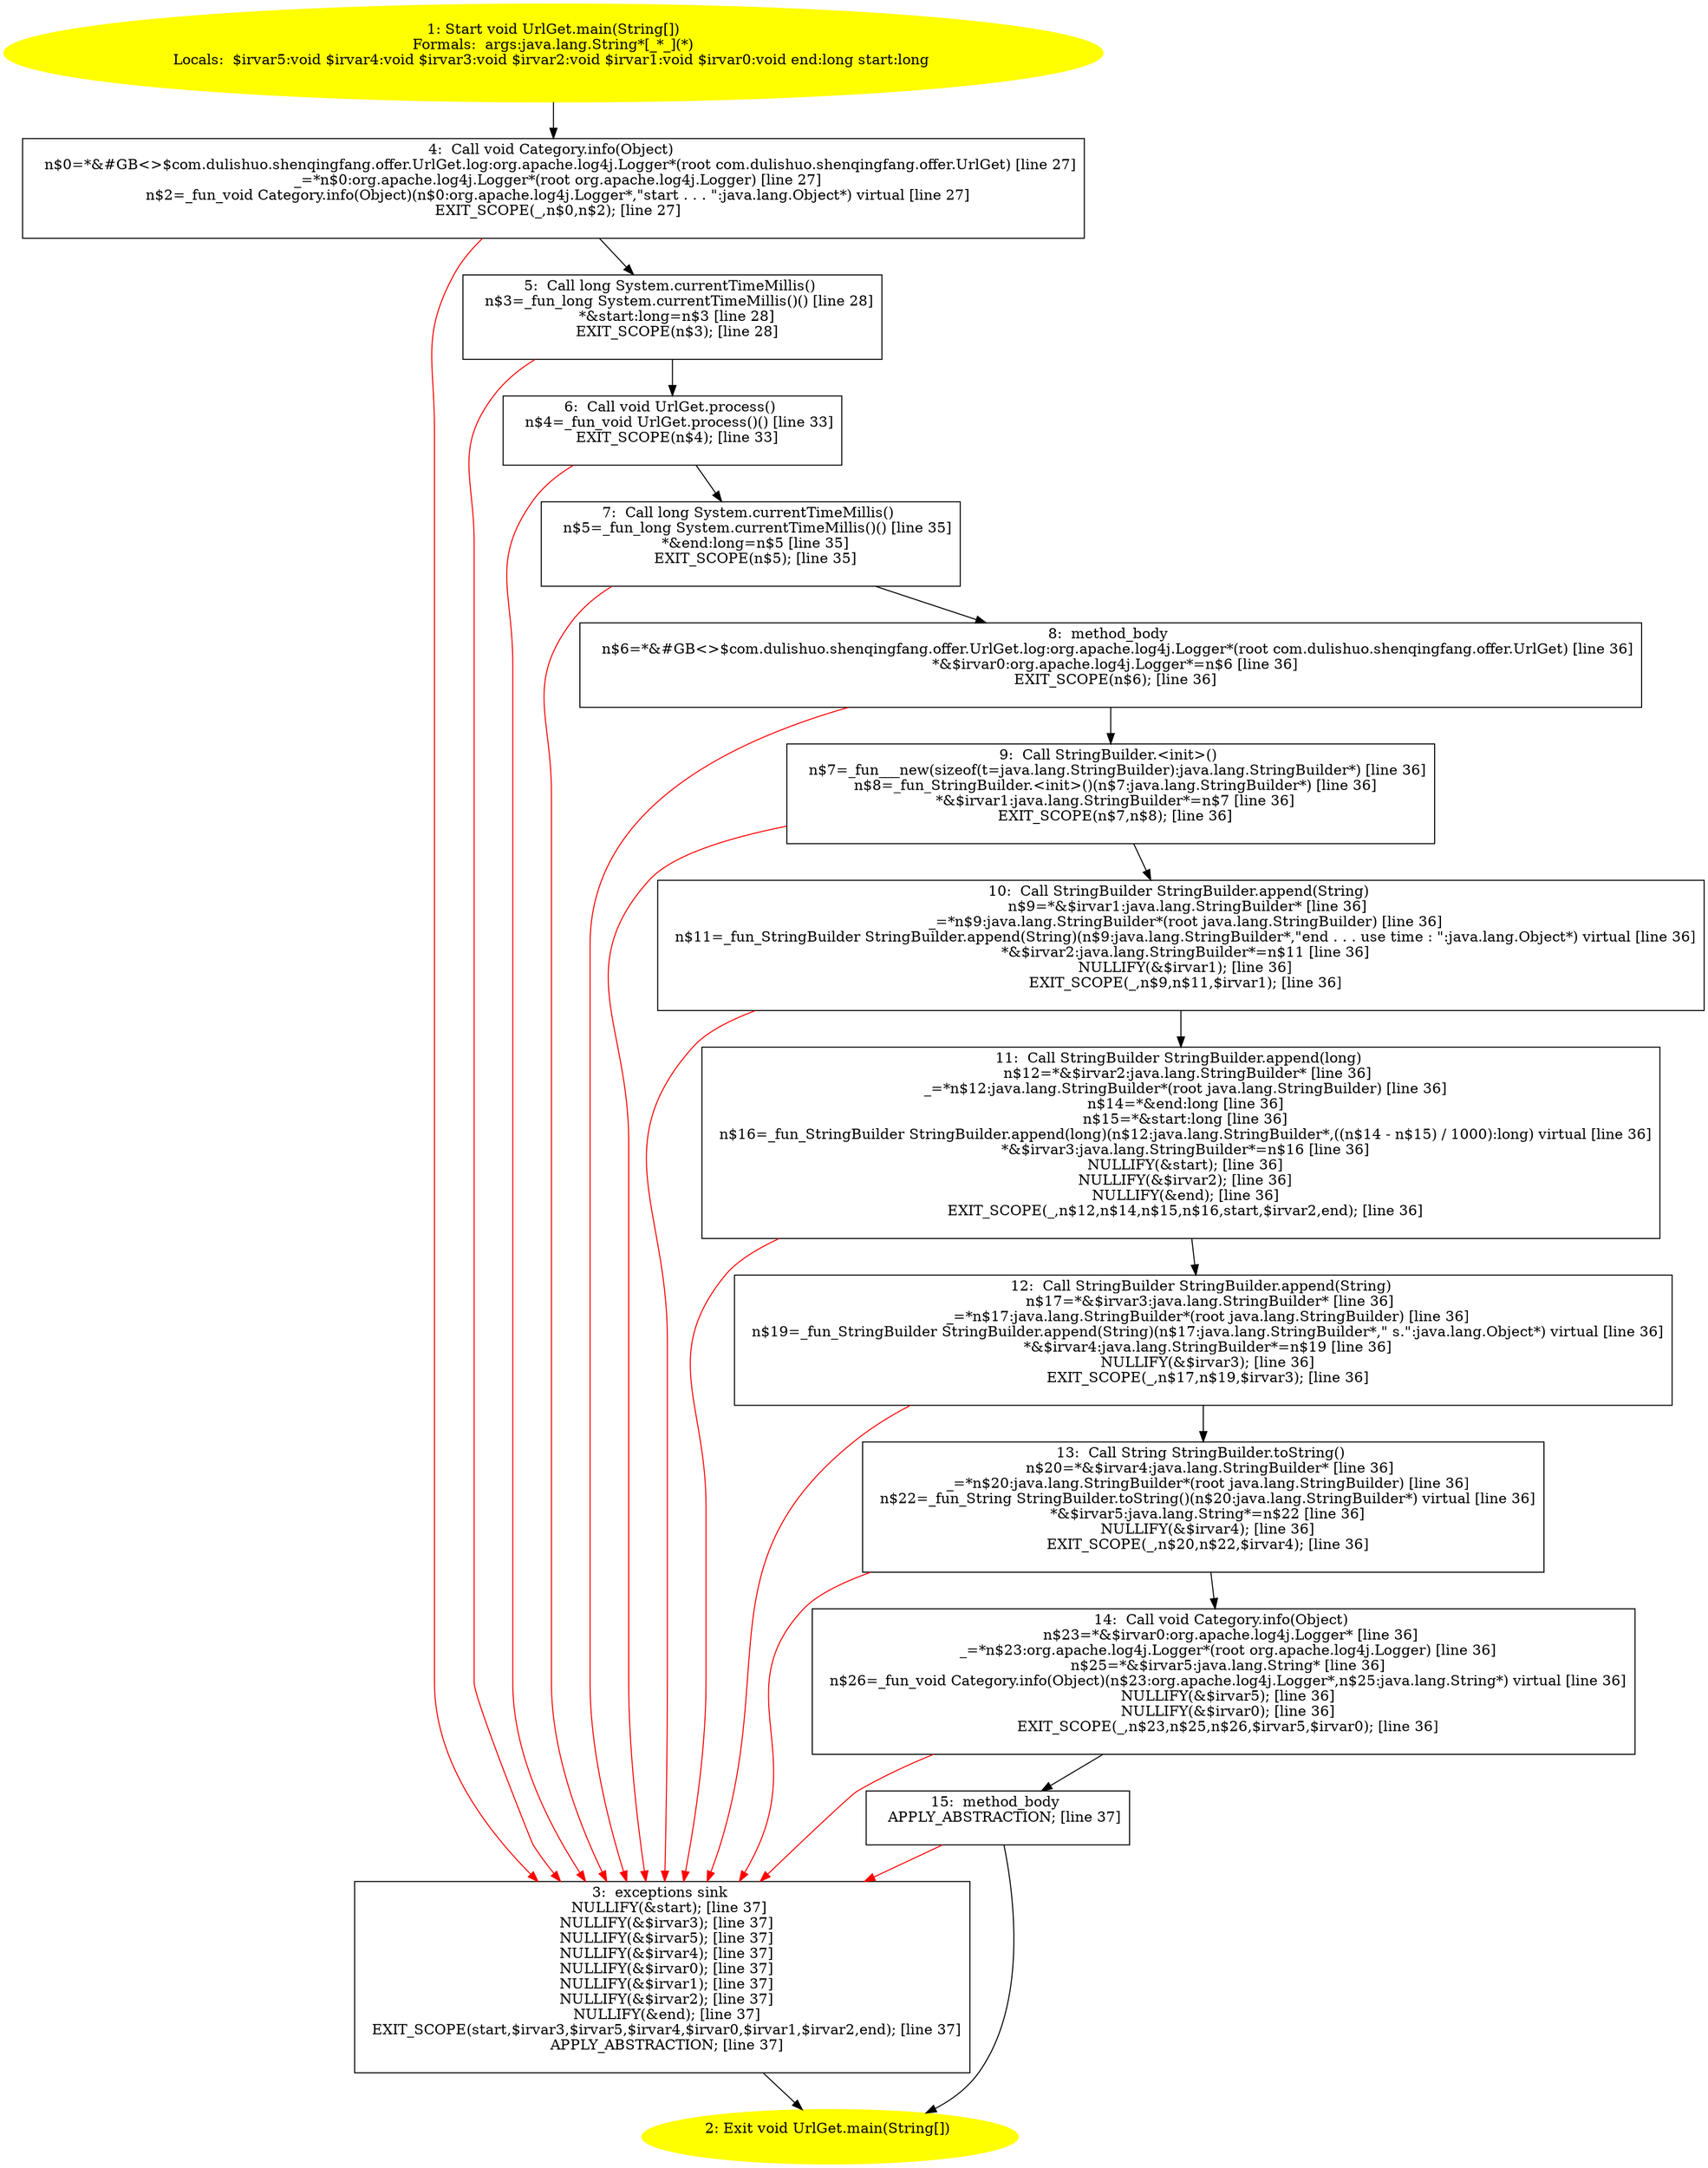 /* @generated */
digraph cfg {
"com.dulishuo.shenqingfang.offer.UrlGet.main(java.lang.String[]):void.98c2970fa8354a6a5f51e9785f0ac596_1" [label="1: Start void UrlGet.main(String[])\nFormals:  args:java.lang.String*[_*_](*)\nLocals:  $irvar5:void $irvar4:void $irvar3:void $irvar2:void $irvar1:void $irvar0:void end:long start:long \n  " color=yellow style=filled]
	

	 "com.dulishuo.shenqingfang.offer.UrlGet.main(java.lang.String[]):void.98c2970fa8354a6a5f51e9785f0ac596_1" -> "com.dulishuo.shenqingfang.offer.UrlGet.main(java.lang.String[]):void.98c2970fa8354a6a5f51e9785f0ac596_4" ;
"com.dulishuo.shenqingfang.offer.UrlGet.main(java.lang.String[]):void.98c2970fa8354a6a5f51e9785f0ac596_2" [label="2: Exit void UrlGet.main(String[]) \n  " color=yellow style=filled]
	

"com.dulishuo.shenqingfang.offer.UrlGet.main(java.lang.String[]):void.98c2970fa8354a6a5f51e9785f0ac596_3" [label="3:  exceptions sink \n   NULLIFY(&start); [line 37]\n  NULLIFY(&$irvar3); [line 37]\n  NULLIFY(&$irvar5); [line 37]\n  NULLIFY(&$irvar4); [line 37]\n  NULLIFY(&$irvar0); [line 37]\n  NULLIFY(&$irvar1); [line 37]\n  NULLIFY(&$irvar2); [line 37]\n  NULLIFY(&end); [line 37]\n  EXIT_SCOPE(start,$irvar3,$irvar5,$irvar4,$irvar0,$irvar1,$irvar2,end); [line 37]\n  APPLY_ABSTRACTION; [line 37]\n " shape="box"]
	

	 "com.dulishuo.shenqingfang.offer.UrlGet.main(java.lang.String[]):void.98c2970fa8354a6a5f51e9785f0ac596_3" -> "com.dulishuo.shenqingfang.offer.UrlGet.main(java.lang.String[]):void.98c2970fa8354a6a5f51e9785f0ac596_2" ;
"com.dulishuo.shenqingfang.offer.UrlGet.main(java.lang.String[]):void.98c2970fa8354a6a5f51e9785f0ac596_4" [label="4:  Call void Category.info(Object) \n   n$0=*&#GB<>$com.dulishuo.shenqingfang.offer.UrlGet.log:org.apache.log4j.Logger*(root com.dulishuo.shenqingfang.offer.UrlGet) [line 27]\n  _=*n$0:org.apache.log4j.Logger*(root org.apache.log4j.Logger) [line 27]\n  n$2=_fun_void Category.info(Object)(n$0:org.apache.log4j.Logger*,\"start . . . \":java.lang.Object*) virtual [line 27]\n  EXIT_SCOPE(_,n$0,n$2); [line 27]\n " shape="box"]
	

	 "com.dulishuo.shenqingfang.offer.UrlGet.main(java.lang.String[]):void.98c2970fa8354a6a5f51e9785f0ac596_4" -> "com.dulishuo.shenqingfang.offer.UrlGet.main(java.lang.String[]):void.98c2970fa8354a6a5f51e9785f0ac596_5" ;
	 "com.dulishuo.shenqingfang.offer.UrlGet.main(java.lang.String[]):void.98c2970fa8354a6a5f51e9785f0ac596_4" -> "com.dulishuo.shenqingfang.offer.UrlGet.main(java.lang.String[]):void.98c2970fa8354a6a5f51e9785f0ac596_3" [color="red" ];
"com.dulishuo.shenqingfang.offer.UrlGet.main(java.lang.String[]):void.98c2970fa8354a6a5f51e9785f0ac596_5" [label="5:  Call long System.currentTimeMillis() \n   n$3=_fun_long System.currentTimeMillis()() [line 28]\n  *&start:long=n$3 [line 28]\n  EXIT_SCOPE(n$3); [line 28]\n " shape="box"]
	

	 "com.dulishuo.shenqingfang.offer.UrlGet.main(java.lang.String[]):void.98c2970fa8354a6a5f51e9785f0ac596_5" -> "com.dulishuo.shenqingfang.offer.UrlGet.main(java.lang.String[]):void.98c2970fa8354a6a5f51e9785f0ac596_6" ;
	 "com.dulishuo.shenqingfang.offer.UrlGet.main(java.lang.String[]):void.98c2970fa8354a6a5f51e9785f0ac596_5" -> "com.dulishuo.shenqingfang.offer.UrlGet.main(java.lang.String[]):void.98c2970fa8354a6a5f51e9785f0ac596_3" [color="red" ];
"com.dulishuo.shenqingfang.offer.UrlGet.main(java.lang.String[]):void.98c2970fa8354a6a5f51e9785f0ac596_6" [label="6:  Call void UrlGet.process() \n   n$4=_fun_void UrlGet.process()() [line 33]\n  EXIT_SCOPE(n$4); [line 33]\n " shape="box"]
	

	 "com.dulishuo.shenqingfang.offer.UrlGet.main(java.lang.String[]):void.98c2970fa8354a6a5f51e9785f0ac596_6" -> "com.dulishuo.shenqingfang.offer.UrlGet.main(java.lang.String[]):void.98c2970fa8354a6a5f51e9785f0ac596_7" ;
	 "com.dulishuo.shenqingfang.offer.UrlGet.main(java.lang.String[]):void.98c2970fa8354a6a5f51e9785f0ac596_6" -> "com.dulishuo.shenqingfang.offer.UrlGet.main(java.lang.String[]):void.98c2970fa8354a6a5f51e9785f0ac596_3" [color="red" ];
"com.dulishuo.shenqingfang.offer.UrlGet.main(java.lang.String[]):void.98c2970fa8354a6a5f51e9785f0ac596_7" [label="7:  Call long System.currentTimeMillis() \n   n$5=_fun_long System.currentTimeMillis()() [line 35]\n  *&end:long=n$5 [line 35]\n  EXIT_SCOPE(n$5); [line 35]\n " shape="box"]
	

	 "com.dulishuo.shenqingfang.offer.UrlGet.main(java.lang.String[]):void.98c2970fa8354a6a5f51e9785f0ac596_7" -> "com.dulishuo.shenqingfang.offer.UrlGet.main(java.lang.String[]):void.98c2970fa8354a6a5f51e9785f0ac596_8" ;
	 "com.dulishuo.shenqingfang.offer.UrlGet.main(java.lang.String[]):void.98c2970fa8354a6a5f51e9785f0ac596_7" -> "com.dulishuo.shenqingfang.offer.UrlGet.main(java.lang.String[]):void.98c2970fa8354a6a5f51e9785f0ac596_3" [color="red" ];
"com.dulishuo.shenqingfang.offer.UrlGet.main(java.lang.String[]):void.98c2970fa8354a6a5f51e9785f0ac596_8" [label="8:  method_body \n   n$6=*&#GB<>$com.dulishuo.shenqingfang.offer.UrlGet.log:org.apache.log4j.Logger*(root com.dulishuo.shenqingfang.offer.UrlGet) [line 36]\n  *&$irvar0:org.apache.log4j.Logger*=n$6 [line 36]\n  EXIT_SCOPE(n$6); [line 36]\n " shape="box"]
	

	 "com.dulishuo.shenqingfang.offer.UrlGet.main(java.lang.String[]):void.98c2970fa8354a6a5f51e9785f0ac596_8" -> "com.dulishuo.shenqingfang.offer.UrlGet.main(java.lang.String[]):void.98c2970fa8354a6a5f51e9785f0ac596_9" ;
	 "com.dulishuo.shenqingfang.offer.UrlGet.main(java.lang.String[]):void.98c2970fa8354a6a5f51e9785f0ac596_8" -> "com.dulishuo.shenqingfang.offer.UrlGet.main(java.lang.String[]):void.98c2970fa8354a6a5f51e9785f0ac596_3" [color="red" ];
"com.dulishuo.shenqingfang.offer.UrlGet.main(java.lang.String[]):void.98c2970fa8354a6a5f51e9785f0ac596_9" [label="9:  Call StringBuilder.<init>() \n   n$7=_fun___new(sizeof(t=java.lang.StringBuilder):java.lang.StringBuilder*) [line 36]\n  n$8=_fun_StringBuilder.<init>()(n$7:java.lang.StringBuilder*) [line 36]\n  *&$irvar1:java.lang.StringBuilder*=n$7 [line 36]\n  EXIT_SCOPE(n$7,n$8); [line 36]\n " shape="box"]
	

	 "com.dulishuo.shenqingfang.offer.UrlGet.main(java.lang.String[]):void.98c2970fa8354a6a5f51e9785f0ac596_9" -> "com.dulishuo.shenqingfang.offer.UrlGet.main(java.lang.String[]):void.98c2970fa8354a6a5f51e9785f0ac596_10" ;
	 "com.dulishuo.shenqingfang.offer.UrlGet.main(java.lang.String[]):void.98c2970fa8354a6a5f51e9785f0ac596_9" -> "com.dulishuo.shenqingfang.offer.UrlGet.main(java.lang.String[]):void.98c2970fa8354a6a5f51e9785f0ac596_3" [color="red" ];
"com.dulishuo.shenqingfang.offer.UrlGet.main(java.lang.String[]):void.98c2970fa8354a6a5f51e9785f0ac596_10" [label="10:  Call StringBuilder StringBuilder.append(String) \n   n$9=*&$irvar1:java.lang.StringBuilder* [line 36]\n  _=*n$9:java.lang.StringBuilder*(root java.lang.StringBuilder) [line 36]\n  n$11=_fun_StringBuilder StringBuilder.append(String)(n$9:java.lang.StringBuilder*,\"end . . . use time : \":java.lang.Object*) virtual [line 36]\n  *&$irvar2:java.lang.StringBuilder*=n$11 [line 36]\n  NULLIFY(&$irvar1); [line 36]\n  EXIT_SCOPE(_,n$9,n$11,$irvar1); [line 36]\n " shape="box"]
	

	 "com.dulishuo.shenqingfang.offer.UrlGet.main(java.lang.String[]):void.98c2970fa8354a6a5f51e9785f0ac596_10" -> "com.dulishuo.shenqingfang.offer.UrlGet.main(java.lang.String[]):void.98c2970fa8354a6a5f51e9785f0ac596_11" ;
	 "com.dulishuo.shenqingfang.offer.UrlGet.main(java.lang.String[]):void.98c2970fa8354a6a5f51e9785f0ac596_10" -> "com.dulishuo.shenqingfang.offer.UrlGet.main(java.lang.String[]):void.98c2970fa8354a6a5f51e9785f0ac596_3" [color="red" ];
"com.dulishuo.shenqingfang.offer.UrlGet.main(java.lang.String[]):void.98c2970fa8354a6a5f51e9785f0ac596_11" [label="11:  Call StringBuilder StringBuilder.append(long) \n   n$12=*&$irvar2:java.lang.StringBuilder* [line 36]\n  _=*n$12:java.lang.StringBuilder*(root java.lang.StringBuilder) [line 36]\n  n$14=*&end:long [line 36]\n  n$15=*&start:long [line 36]\n  n$16=_fun_StringBuilder StringBuilder.append(long)(n$12:java.lang.StringBuilder*,((n$14 - n$15) / 1000):long) virtual [line 36]\n  *&$irvar3:java.lang.StringBuilder*=n$16 [line 36]\n  NULLIFY(&start); [line 36]\n  NULLIFY(&$irvar2); [line 36]\n  NULLIFY(&end); [line 36]\n  EXIT_SCOPE(_,n$12,n$14,n$15,n$16,start,$irvar2,end); [line 36]\n " shape="box"]
	

	 "com.dulishuo.shenqingfang.offer.UrlGet.main(java.lang.String[]):void.98c2970fa8354a6a5f51e9785f0ac596_11" -> "com.dulishuo.shenqingfang.offer.UrlGet.main(java.lang.String[]):void.98c2970fa8354a6a5f51e9785f0ac596_12" ;
	 "com.dulishuo.shenqingfang.offer.UrlGet.main(java.lang.String[]):void.98c2970fa8354a6a5f51e9785f0ac596_11" -> "com.dulishuo.shenqingfang.offer.UrlGet.main(java.lang.String[]):void.98c2970fa8354a6a5f51e9785f0ac596_3" [color="red" ];
"com.dulishuo.shenqingfang.offer.UrlGet.main(java.lang.String[]):void.98c2970fa8354a6a5f51e9785f0ac596_12" [label="12:  Call StringBuilder StringBuilder.append(String) \n   n$17=*&$irvar3:java.lang.StringBuilder* [line 36]\n  _=*n$17:java.lang.StringBuilder*(root java.lang.StringBuilder) [line 36]\n  n$19=_fun_StringBuilder StringBuilder.append(String)(n$17:java.lang.StringBuilder*,\" s.\":java.lang.Object*) virtual [line 36]\n  *&$irvar4:java.lang.StringBuilder*=n$19 [line 36]\n  NULLIFY(&$irvar3); [line 36]\n  EXIT_SCOPE(_,n$17,n$19,$irvar3); [line 36]\n " shape="box"]
	

	 "com.dulishuo.shenqingfang.offer.UrlGet.main(java.lang.String[]):void.98c2970fa8354a6a5f51e9785f0ac596_12" -> "com.dulishuo.shenqingfang.offer.UrlGet.main(java.lang.String[]):void.98c2970fa8354a6a5f51e9785f0ac596_13" ;
	 "com.dulishuo.shenqingfang.offer.UrlGet.main(java.lang.String[]):void.98c2970fa8354a6a5f51e9785f0ac596_12" -> "com.dulishuo.shenqingfang.offer.UrlGet.main(java.lang.String[]):void.98c2970fa8354a6a5f51e9785f0ac596_3" [color="red" ];
"com.dulishuo.shenqingfang.offer.UrlGet.main(java.lang.String[]):void.98c2970fa8354a6a5f51e9785f0ac596_13" [label="13:  Call String StringBuilder.toString() \n   n$20=*&$irvar4:java.lang.StringBuilder* [line 36]\n  _=*n$20:java.lang.StringBuilder*(root java.lang.StringBuilder) [line 36]\n  n$22=_fun_String StringBuilder.toString()(n$20:java.lang.StringBuilder*) virtual [line 36]\n  *&$irvar5:java.lang.String*=n$22 [line 36]\n  NULLIFY(&$irvar4); [line 36]\n  EXIT_SCOPE(_,n$20,n$22,$irvar4); [line 36]\n " shape="box"]
	

	 "com.dulishuo.shenqingfang.offer.UrlGet.main(java.lang.String[]):void.98c2970fa8354a6a5f51e9785f0ac596_13" -> "com.dulishuo.shenqingfang.offer.UrlGet.main(java.lang.String[]):void.98c2970fa8354a6a5f51e9785f0ac596_14" ;
	 "com.dulishuo.shenqingfang.offer.UrlGet.main(java.lang.String[]):void.98c2970fa8354a6a5f51e9785f0ac596_13" -> "com.dulishuo.shenqingfang.offer.UrlGet.main(java.lang.String[]):void.98c2970fa8354a6a5f51e9785f0ac596_3" [color="red" ];
"com.dulishuo.shenqingfang.offer.UrlGet.main(java.lang.String[]):void.98c2970fa8354a6a5f51e9785f0ac596_14" [label="14:  Call void Category.info(Object) \n   n$23=*&$irvar0:org.apache.log4j.Logger* [line 36]\n  _=*n$23:org.apache.log4j.Logger*(root org.apache.log4j.Logger) [line 36]\n  n$25=*&$irvar5:java.lang.String* [line 36]\n  n$26=_fun_void Category.info(Object)(n$23:org.apache.log4j.Logger*,n$25:java.lang.String*) virtual [line 36]\n  NULLIFY(&$irvar5); [line 36]\n  NULLIFY(&$irvar0); [line 36]\n  EXIT_SCOPE(_,n$23,n$25,n$26,$irvar5,$irvar0); [line 36]\n " shape="box"]
	

	 "com.dulishuo.shenqingfang.offer.UrlGet.main(java.lang.String[]):void.98c2970fa8354a6a5f51e9785f0ac596_14" -> "com.dulishuo.shenqingfang.offer.UrlGet.main(java.lang.String[]):void.98c2970fa8354a6a5f51e9785f0ac596_15" ;
	 "com.dulishuo.shenqingfang.offer.UrlGet.main(java.lang.String[]):void.98c2970fa8354a6a5f51e9785f0ac596_14" -> "com.dulishuo.shenqingfang.offer.UrlGet.main(java.lang.String[]):void.98c2970fa8354a6a5f51e9785f0ac596_3" [color="red" ];
"com.dulishuo.shenqingfang.offer.UrlGet.main(java.lang.String[]):void.98c2970fa8354a6a5f51e9785f0ac596_15" [label="15:  method_body \n   APPLY_ABSTRACTION; [line 37]\n " shape="box"]
	

	 "com.dulishuo.shenqingfang.offer.UrlGet.main(java.lang.String[]):void.98c2970fa8354a6a5f51e9785f0ac596_15" -> "com.dulishuo.shenqingfang.offer.UrlGet.main(java.lang.String[]):void.98c2970fa8354a6a5f51e9785f0ac596_2" ;
	 "com.dulishuo.shenqingfang.offer.UrlGet.main(java.lang.String[]):void.98c2970fa8354a6a5f51e9785f0ac596_15" -> "com.dulishuo.shenqingfang.offer.UrlGet.main(java.lang.String[]):void.98c2970fa8354a6a5f51e9785f0ac596_3" [color="red" ];
}
